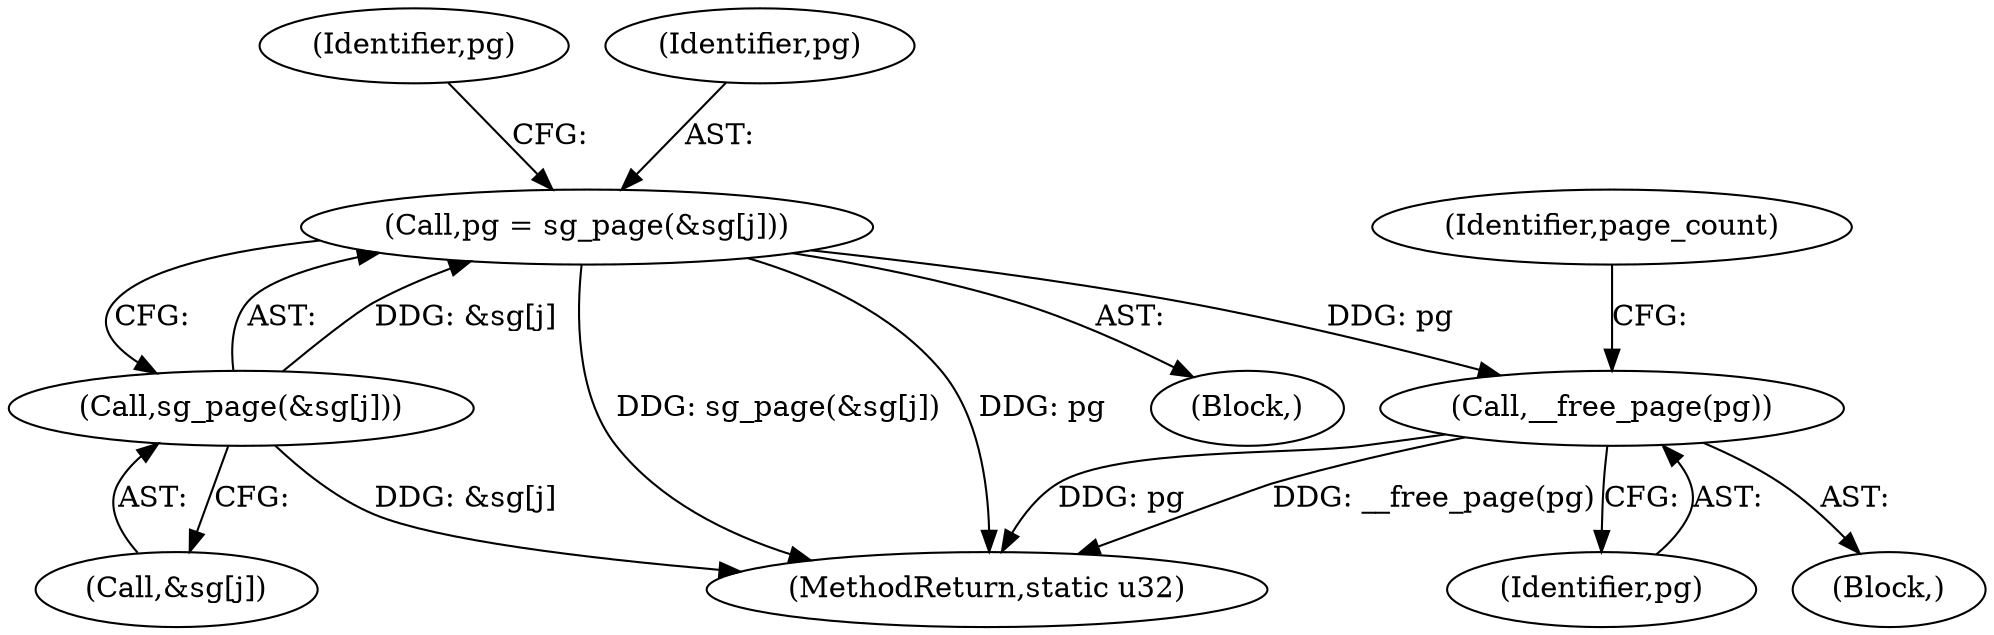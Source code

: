 digraph "0_linux_4442dc8a92b8f9ad8ee9e7f8438f4c04c03a22dc_0@API" {
"1000158" [label="(Call,__free_page(pg))"];
"1000148" [label="(Call,pg = sg_page(&sg[j]))"];
"1000150" [label="(Call,sg_page(&sg[j]))"];
"1000168" [label="(MethodReturn,static u32)"];
"1000161" [label="(Identifier,page_count)"];
"1000156" [label="(Identifier,pg)"];
"1000151" [label="(Call,&sg[j])"];
"1000148" [label="(Call,pg = sg_page(&sg[j]))"];
"1000158" [label="(Call,__free_page(pg))"];
"1000150" [label="(Call,sg_page(&sg[j]))"];
"1000147" [label="(Block,)"];
"1000159" [label="(Identifier,pg)"];
"1000157" [label="(Block,)"];
"1000149" [label="(Identifier,pg)"];
"1000158" -> "1000157"  [label="AST: "];
"1000158" -> "1000159"  [label="CFG: "];
"1000159" -> "1000158"  [label="AST: "];
"1000161" -> "1000158"  [label="CFG: "];
"1000158" -> "1000168"  [label="DDG: pg"];
"1000158" -> "1000168"  [label="DDG: __free_page(pg)"];
"1000148" -> "1000158"  [label="DDG: pg"];
"1000148" -> "1000147"  [label="AST: "];
"1000148" -> "1000150"  [label="CFG: "];
"1000149" -> "1000148"  [label="AST: "];
"1000150" -> "1000148"  [label="AST: "];
"1000156" -> "1000148"  [label="CFG: "];
"1000148" -> "1000168"  [label="DDG: sg_page(&sg[j])"];
"1000148" -> "1000168"  [label="DDG: pg"];
"1000150" -> "1000148"  [label="DDG: &sg[j]"];
"1000150" -> "1000151"  [label="CFG: "];
"1000151" -> "1000150"  [label="AST: "];
"1000150" -> "1000168"  [label="DDG: &sg[j]"];
}
